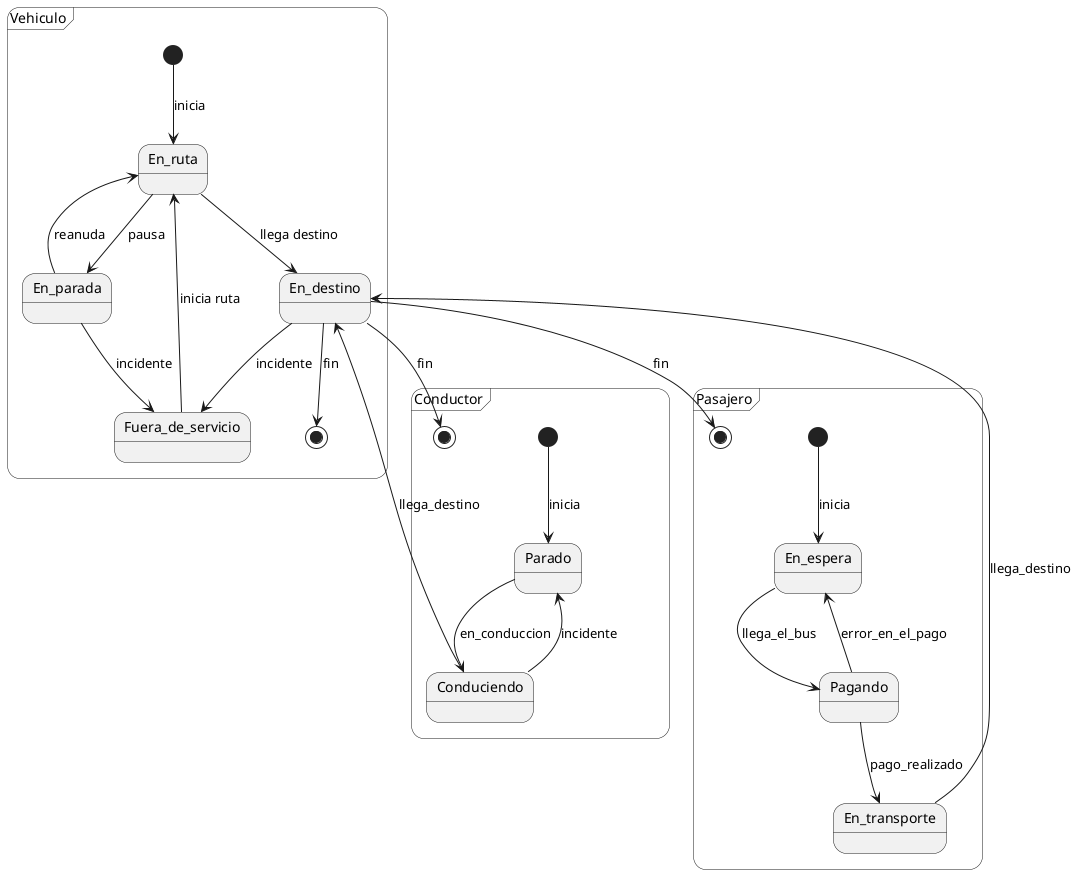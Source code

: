 @startuml
frame Vehiculo {
    [*] --> En_ruta : inicia
    Fuera_de_servicio --> En_ruta : inicia ruta
    En_ruta --> En_parada : pausa
    En_parada --> En_ruta : reanuda
    En_ruta --> En_destino : llega destino
    En_destino --> Fuera_de_servicio : incidente
    En_parada --> Fuera_de_servicio : incidente
    En_destino --> [*] : fin
}

frame Conductor {
    [*] --> Parado : inicia
    Parado --> Conduciendo : en_conduccion
    Conduciendo --> En_destino : llega_destino
    Conduciendo --> Parado : incidente
    En_destino --> [*] : fin
}

frame Pasajero {
    [*] --> En_espera : inicia
    En_espera --> Pagando : llega_el_bus
    Pagando --> En_espera : error_en_el_pago
    Pagando --> En_transporte : pago_realizado
    En_transporte --> En_destino : llega_destino
    En_destino --> [*] : fin
}



@enduml